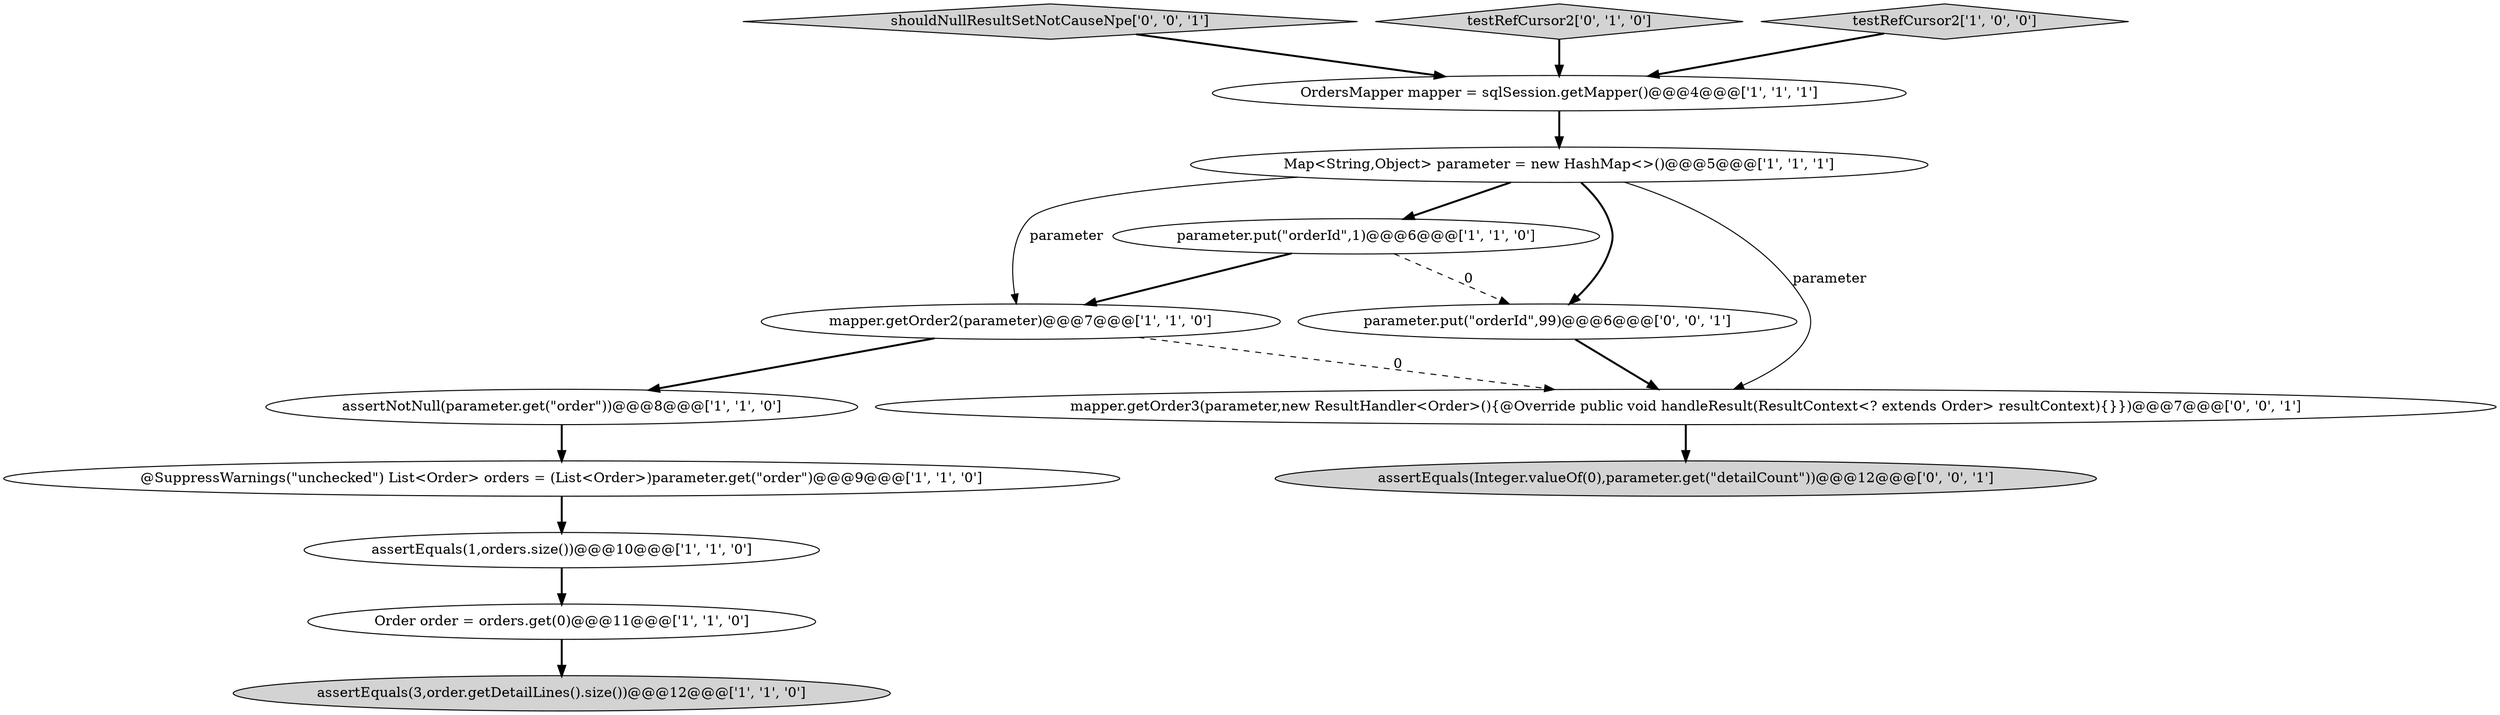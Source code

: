 digraph {
1 [style = filled, label = "OrdersMapper mapper = sqlSession.getMapper()@@@4@@@['1', '1', '1']", fillcolor = white, shape = ellipse image = "AAA0AAABBB1BBB"];
0 [style = filled, label = "mapper.getOrder2(parameter)@@@7@@@['1', '1', '0']", fillcolor = white, shape = ellipse image = "AAA0AAABBB1BBB"];
4 [style = filled, label = "@SuppressWarnings(\"unchecked\") List<Order> orders = (List<Order>)parameter.get(\"order\")@@@9@@@['1', '1', '0']", fillcolor = white, shape = ellipse image = "AAA0AAABBB1BBB"];
2 [style = filled, label = "assertEquals(1,orders.size())@@@10@@@['1', '1', '0']", fillcolor = white, shape = ellipse image = "AAA0AAABBB1BBB"];
9 [style = filled, label = "assertNotNull(parameter.get(\"order\"))@@@8@@@['1', '1', '0']", fillcolor = white, shape = ellipse image = "AAA0AAABBB1BBB"];
12 [style = filled, label = "shouldNullResultSetNotCauseNpe['0', '0', '1']", fillcolor = lightgray, shape = diamond image = "AAA0AAABBB3BBB"];
8 [style = filled, label = "Map<String,Object> parameter = new HashMap<>()@@@5@@@['1', '1', '1']", fillcolor = white, shape = ellipse image = "AAA0AAABBB1BBB"];
10 [style = filled, label = "testRefCursor2['0', '1', '0']", fillcolor = lightgray, shape = diamond image = "AAA0AAABBB2BBB"];
13 [style = filled, label = "mapper.getOrder3(parameter,new ResultHandler<Order>(){@Override public void handleResult(ResultContext<? extends Order> resultContext){}})@@@7@@@['0', '0', '1']", fillcolor = white, shape = ellipse image = "AAA0AAABBB3BBB"];
3 [style = filled, label = "assertEquals(3,order.getDetailLines().size())@@@12@@@['1', '1', '0']", fillcolor = lightgray, shape = ellipse image = "AAA0AAABBB1BBB"];
7 [style = filled, label = "Order order = orders.get(0)@@@11@@@['1', '1', '0']", fillcolor = white, shape = ellipse image = "AAA0AAABBB1BBB"];
14 [style = filled, label = "assertEquals(Integer.valueOf(0),parameter.get(\"detailCount\"))@@@12@@@['0', '0', '1']", fillcolor = lightgray, shape = ellipse image = "AAA0AAABBB3BBB"];
5 [style = filled, label = "parameter.put(\"orderId\",1)@@@6@@@['1', '1', '0']", fillcolor = white, shape = ellipse image = "AAA0AAABBB1BBB"];
6 [style = filled, label = "testRefCursor2['1', '0', '0']", fillcolor = lightgray, shape = diamond image = "AAA0AAABBB1BBB"];
11 [style = filled, label = "parameter.put(\"orderId\",99)@@@6@@@['0', '0', '1']", fillcolor = white, shape = ellipse image = "AAA0AAABBB3BBB"];
10->1 [style = bold, label=""];
1->8 [style = bold, label=""];
0->9 [style = bold, label=""];
8->11 [style = bold, label=""];
5->0 [style = bold, label=""];
12->1 [style = bold, label=""];
0->13 [style = dashed, label="0"];
13->14 [style = bold, label=""];
8->13 [style = solid, label="parameter"];
8->5 [style = bold, label=""];
9->4 [style = bold, label=""];
6->1 [style = bold, label=""];
8->0 [style = solid, label="parameter"];
5->11 [style = dashed, label="0"];
2->7 [style = bold, label=""];
11->13 [style = bold, label=""];
4->2 [style = bold, label=""];
7->3 [style = bold, label=""];
}
